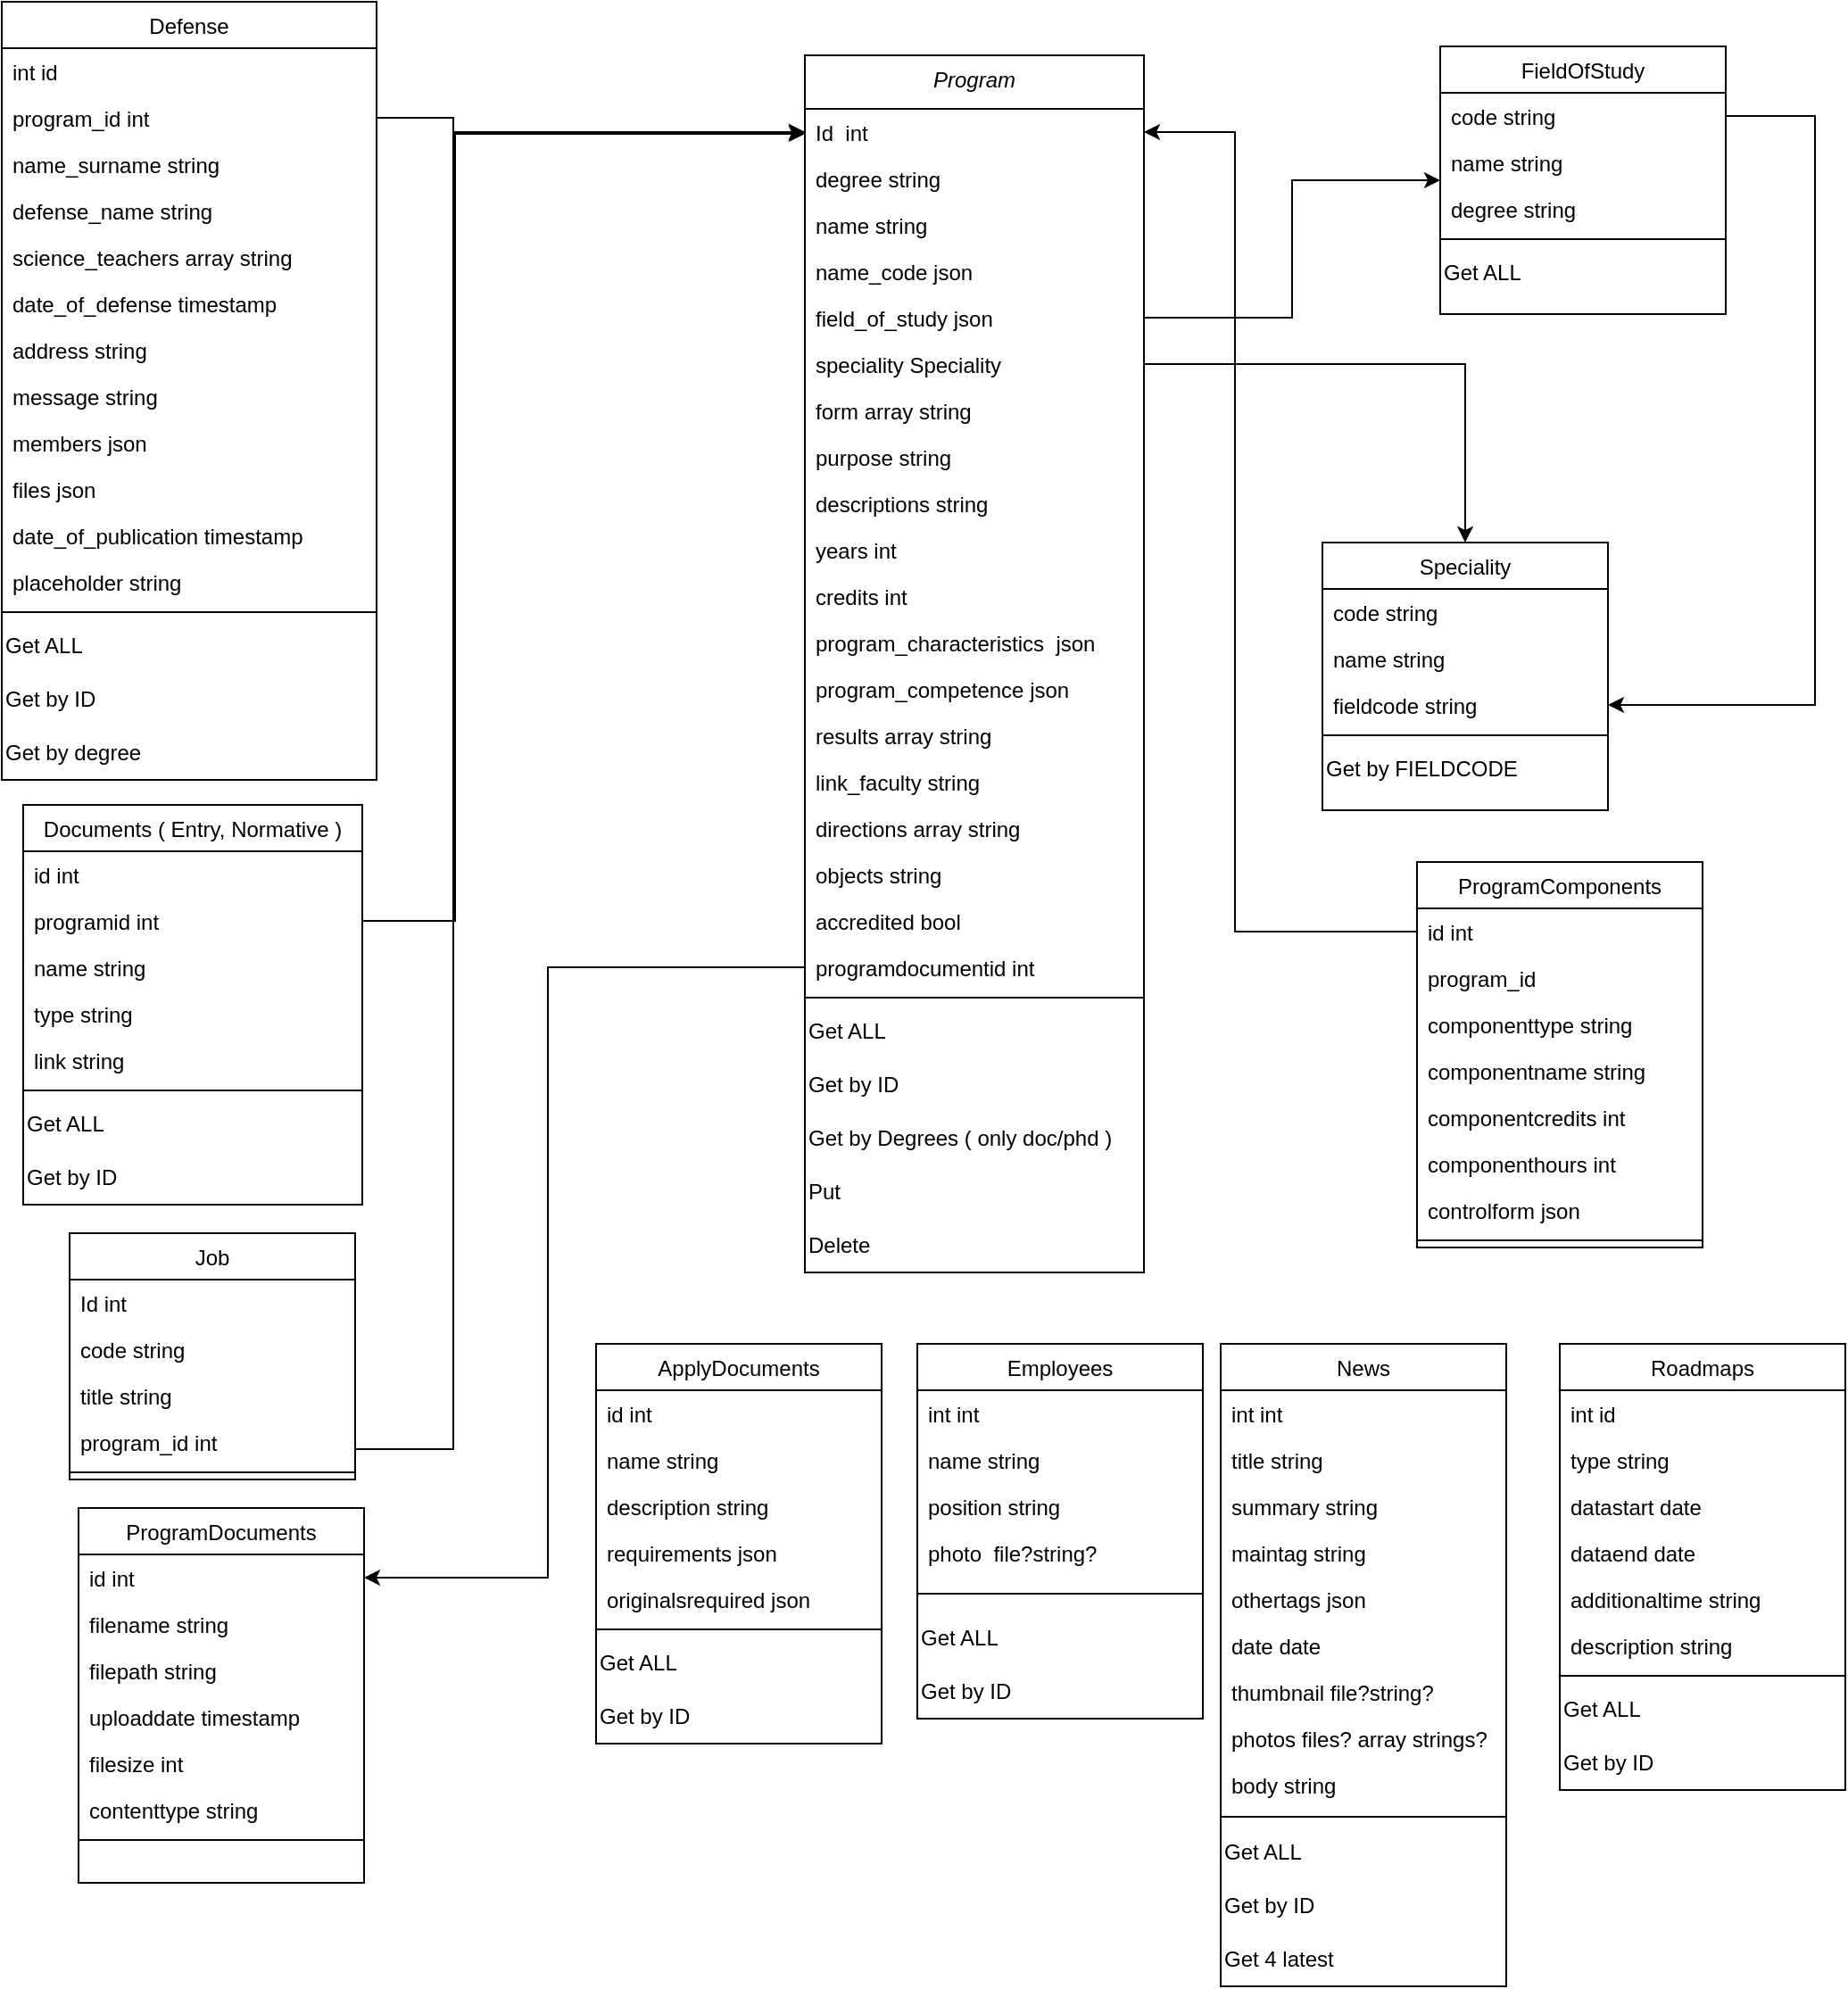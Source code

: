 <mxfile version="26.2.9">
  <diagram id="C5RBs43oDa-KdzZeNtuy" name="Page-1">
    <mxGraphModel dx="2851" dy="2288" grid="0" gridSize="10" guides="1" tooltips="1" connect="1" arrows="1" fold="1" page="1" pageScale="1" pageWidth="827" pageHeight="1169" math="0" shadow="0">
      <root>
        <mxCell id="WIyWlLk6GJQsqaUBKTNV-0" />
        <mxCell id="WIyWlLk6GJQsqaUBKTNV-1" parent="WIyWlLk6GJQsqaUBKTNV-0" />
        <mxCell id="zkfFHV4jXpPFQw0GAbJ--0" value="Program" style="swimlane;fontStyle=2;align=center;verticalAlign=top;childLayout=stackLayout;horizontal=1;startSize=30;horizontalStack=0;resizeParent=1;resizeLast=0;collapsible=1;marginBottom=0;rounded=0;shadow=0;strokeWidth=1;" parent="WIyWlLk6GJQsqaUBKTNV-1" vertex="1">
          <mxGeometry x="25" y="-204" width="190" height="682" as="geometry">
            <mxRectangle x="150" y="80" width="160" height="26" as="alternateBounds" />
          </mxGeometry>
        </mxCell>
        <mxCell id="zkfFHV4jXpPFQw0GAbJ--1" value="Id  int" style="text;align=left;verticalAlign=top;spacingLeft=4;spacingRight=4;overflow=hidden;rotatable=0;points=[[0,0.5],[1,0.5]];portConstraint=eastwest;" parent="zkfFHV4jXpPFQw0GAbJ--0" vertex="1">
          <mxGeometry y="30" width="190" height="26" as="geometry" />
        </mxCell>
        <mxCell id="zkfFHV4jXpPFQw0GAbJ--2" value="degree string" style="text;align=left;verticalAlign=top;spacingLeft=4;spacingRight=4;overflow=hidden;rotatable=0;points=[[0,0.5],[1,0.5]];portConstraint=eastwest;rounded=0;shadow=0;html=0;" parent="zkfFHV4jXpPFQw0GAbJ--0" vertex="1">
          <mxGeometry y="56" width="190" height="26" as="geometry" />
        </mxCell>
        <mxCell id="8_3skNMJrAy0dffSWuaS-0" value="name string" style="text;align=left;verticalAlign=top;spacingLeft=4;spacingRight=4;overflow=hidden;rotatable=0;points=[[0,0.5],[1,0.5]];portConstraint=eastwest;rounded=0;shadow=0;html=0;" vertex="1" parent="zkfFHV4jXpPFQw0GAbJ--0">
          <mxGeometry y="82" width="190" height="26" as="geometry" />
        </mxCell>
        <mxCell id="8_3skNMJrAy0dffSWuaS-1" value="name_code json" style="text;align=left;verticalAlign=top;spacingLeft=4;spacingRight=4;overflow=hidden;rotatable=0;points=[[0,0.5],[1,0.5]];portConstraint=eastwest;rounded=0;shadow=0;html=0;" vertex="1" parent="zkfFHV4jXpPFQw0GAbJ--0">
          <mxGeometry y="108" width="190" height="26" as="geometry" />
        </mxCell>
        <mxCell id="8_3skNMJrAy0dffSWuaS-2" value="field_of_study json" style="text;align=left;verticalAlign=top;spacingLeft=4;spacingRight=4;overflow=hidden;rotatable=0;points=[[0,0.5],[1,0.5]];portConstraint=eastwest;rounded=0;shadow=0;html=0;" vertex="1" parent="zkfFHV4jXpPFQw0GAbJ--0">
          <mxGeometry y="134" width="190" height="26" as="geometry" />
        </mxCell>
        <mxCell id="8_3skNMJrAy0dffSWuaS-3" value="speciality Speciality" style="text;align=left;verticalAlign=top;spacingLeft=4;spacingRight=4;overflow=hidden;rotatable=0;points=[[0,0.5],[1,0.5]];portConstraint=eastwest;rounded=0;shadow=0;html=0;" vertex="1" parent="zkfFHV4jXpPFQw0GAbJ--0">
          <mxGeometry y="160" width="190" height="26" as="geometry" />
        </mxCell>
        <mxCell id="8_3skNMJrAy0dffSWuaS-4" value="form array string" style="text;align=left;verticalAlign=top;spacingLeft=4;spacingRight=4;overflow=hidden;rotatable=0;points=[[0,0.5],[1,0.5]];portConstraint=eastwest;rounded=0;shadow=0;html=0;" vertex="1" parent="zkfFHV4jXpPFQw0GAbJ--0">
          <mxGeometry y="186" width="190" height="26" as="geometry" />
        </mxCell>
        <mxCell id="8_3skNMJrAy0dffSWuaS-5" value="purpose string" style="text;align=left;verticalAlign=top;spacingLeft=4;spacingRight=4;overflow=hidden;rotatable=0;points=[[0,0.5],[1,0.5]];portConstraint=eastwest;rounded=0;shadow=0;html=0;" vertex="1" parent="zkfFHV4jXpPFQw0GAbJ--0">
          <mxGeometry y="212" width="190" height="26" as="geometry" />
        </mxCell>
        <mxCell id="8_3skNMJrAy0dffSWuaS-15" value="descriptions string" style="text;align=left;verticalAlign=top;spacingLeft=4;spacingRight=4;overflow=hidden;rotatable=0;points=[[0,0.5],[1,0.5]];portConstraint=eastwest;rounded=0;shadow=0;html=0;" vertex="1" parent="zkfFHV4jXpPFQw0GAbJ--0">
          <mxGeometry y="238" width="190" height="26" as="geometry" />
        </mxCell>
        <mxCell id="zkfFHV4jXpPFQw0GAbJ--3" value="years int" style="text;align=left;verticalAlign=top;spacingLeft=4;spacingRight=4;overflow=hidden;rotatable=0;points=[[0,0.5],[1,0.5]];portConstraint=eastwest;rounded=0;shadow=0;html=0;" parent="zkfFHV4jXpPFQw0GAbJ--0" vertex="1">
          <mxGeometry y="264" width="190" height="26" as="geometry" />
        </mxCell>
        <mxCell id="8_3skNMJrAy0dffSWuaS-6" value="credits int" style="text;align=left;verticalAlign=top;spacingLeft=4;spacingRight=4;overflow=hidden;rotatable=0;points=[[0,0.5],[1,0.5]];portConstraint=eastwest;rounded=0;shadow=0;html=0;" vertex="1" parent="zkfFHV4jXpPFQw0GAbJ--0">
          <mxGeometry y="290" width="190" height="26" as="geometry" />
        </mxCell>
        <mxCell id="8_3skNMJrAy0dffSWuaS-7" value="program_characteristics  json" style="text;align=left;verticalAlign=top;spacingLeft=4;spacingRight=4;overflow=hidden;rotatable=0;points=[[0,0.5],[1,0.5]];portConstraint=eastwest;rounded=0;shadow=0;html=0;" vertex="1" parent="zkfFHV4jXpPFQw0GAbJ--0">
          <mxGeometry y="316" width="190" height="26" as="geometry" />
        </mxCell>
        <mxCell id="8_3skNMJrAy0dffSWuaS-8" value="program_competence json" style="text;align=left;verticalAlign=top;spacingLeft=4;spacingRight=4;overflow=hidden;rotatable=0;points=[[0,0.5],[1,0.5]];portConstraint=eastwest;rounded=0;shadow=0;html=0;" vertex="1" parent="zkfFHV4jXpPFQw0GAbJ--0">
          <mxGeometry y="342" width="190" height="26" as="geometry" />
        </mxCell>
        <mxCell id="8_3skNMJrAy0dffSWuaS-9" value="results array string" style="text;align=left;verticalAlign=top;spacingLeft=4;spacingRight=4;overflow=hidden;rotatable=0;points=[[0,0.5],[1,0.5]];portConstraint=eastwest;rounded=0;shadow=0;html=0;" vertex="1" parent="zkfFHV4jXpPFQw0GAbJ--0">
          <mxGeometry y="368" width="190" height="26" as="geometry" />
        </mxCell>
        <mxCell id="8_3skNMJrAy0dffSWuaS-10" value="link_faculty string" style="text;align=left;verticalAlign=top;spacingLeft=4;spacingRight=4;overflow=hidden;rotatable=0;points=[[0,0.5],[1,0.5]];portConstraint=eastwest;rounded=0;shadow=0;html=0;" vertex="1" parent="zkfFHV4jXpPFQw0GAbJ--0">
          <mxGeometry y="394" width="190" height="26" as="geometry" />
        </mxCell>
        <mxCell id="8_3skNMJrAy0dffSWuaS-12" value="directions array string" style="text;align=left;verticalAlign=top;spacingLeft=4;spacingRight=4;overflow=hidden;rotatable=0;points=[[0,0.5],[1,0.5]];portConstraint=eastwest;rounded=0;shadow=0;html=0;" vertex="1" parent="zkfFHV4jXpPFQw0GAbJ--0">
          <mxGeometry y="420" width="190" height="26" as="geometry" />
        </mxCell>
        <mxCell id="8_3skNMJrAy0dffSWuaS-13" value="objects string" style="text;align=left;verticalAlign=top;spacingLeft=4;spacingRight=4;overflow=hidden;rotatable=0;points=[[0,0.5],[1,0.5]];portConstraint=eastwest;rounded=0;shadow=0;html=0;" vertex="1" parent="zkfFHV4jXpPFQw0GAbJ--0">
          <mxGeometry y="446" width="190" height="26" as="geometry" />
        </mxCell>
        <mxCell id="8_3skNMJrAy0dffSWuaS-11" value="accredited bool" style="text;align=left;verticalAlign=top;spacingLeft=4;spacingRight=4;overflow=hidden;rotatable=0;points=[[0,0.5],[1,0.5]];portConstraint=eastwest;rounded=0;shadow=0;html=0;" vertex="1" parent="zkfFHV4jXpPFQw0GAbJ--0">
          <mxGeometry y="472" width="190" height="26" as="geometry" />
        </mxCell>
        <mxCell id="8_3skNMJrAy0dffSWuaS-14" value="programdocumentid int" style="text;align=left;verticalAlign=top;spacingLeft=4;spacingRight=4;overflow=hidden;rotatable=0;points=[[0,0.5],[1,0.5]];portConstraint=eastwest;rounded=0;shadow=0;html=0;" vertex="1" parent="zkfFHV4jXpPFQw0GAbJ--0">
          <mxGeometry y="498" width="190" height="26" as="geometry" />
        </mxCell>
        <mxCell id="zkfFHV4jXpPFQw0GAbJ--4" value="" style="line;html=1;strokeWidth=1;align=left;verticalAlign=middle;spacingTop=-1;spacingLeft=3;spacingRight=3;rotatable=0;labelPosition=right;points=[];portConstraint=eastwest;" parent="zkfFHV4jXpPFQw0GAbJ--0" vertex="1">
          <mxGeometry y="524" width="190" height="8" as="geometry" />
        </mxCell>
        <mxCell id="8_3skNMJrAy0dffSWuaS-152" value="Get ALL" style="text;html=1;align=left;verticalAlign=middle;resizable=0;points=[];autosize=1;strokeColor=none;fillColor=none;" vertex="1" parent="zkfFHV4jXpPFQw0GAbJ--0">
          <mxGeometry y="532" width="190" height="30" as="geometry" />
        </mxCell>
        <mxCell id="8_3skNMJrAy0dffSWuaS-153" value="Get by ID" style="text;html=1;align=left;verticalAlign=middle;resizable=0;points=[];autosize=1;strokeColor=none;fillColor=none;" vertex="1" parent="zkfFHV4jXpPFQw0GAbJ--0">
          <mxGeometry y="562" width="190" height="30" as="geometry" />
        </mxCell>
        <mxCell id="8_3skNMJrAy0dffSWuaS-154" value="Get by Degrees ( only doc/phd )" style="text;html=1;align=left;verticalAlign=middle;resizable=0;points=[];autosize=1;strokeColor=none;fillColor=none;" vertex="1" parent="zkfFHV4jXpPFQw0GAbJ--0">
          <mxGeometry y="592" width="190" height="30" as="geometry" />
        </mxCell>
        <mxCell id="8_3skNMJrAy0dffSWuaS-155" value="Put&amp;nbsp;" style="text;html=1;align=left;verticalAlign=middle;resizable=0;points=[];autosize=1;strokeColor=none;fillColor=none;" vertex="1" parent="zkfFHV4jXpPFQw0GAbJ--0">
          <mxGeometry y="622" width="190" height="30" as="geometry" />
        </mxCell>
        <mxCell id="8_3skNMJrAy0dffSWuaS-156" value="Delete" style="text;html=1;align=left;verticalAlign=middle;resizable=0;points=[];autosize=1;strokeColor=none;fillColor=none;" vertex="1" parent="zkfFHV4jXpPFQw0GAbJ--0">
          <mxGeometry y="652" width="190" height="30" as="geometry" />
        </mxCell>
        <mxCell id="zkfFHV4jXpPFQw0GAbJ--13" value="Roadmaps" style="swimlane;fontStyle=0;align=center;verticalAlign=top;childLayout=stackLayout;horizontal=1;startSize=26;horizontalStack=0;resizeParent=1;resizeLast=0;collapsible=1;marginBottom=0;rounded=0;shadow=0;strokeWidth=1;" parent="WIyWlLk6GJQsqaUBKTNV-1" vertex="1">
          <mxGeometry x="448" y="518" width="160" height="250" as="geometry">
            <mxRectangle x="340" y="380" width="170" height="26" as="alternateBounds" />
          </mxGeometry>
        </mxCell>
        <mxCell id="zkfFHV4jXpPFQw0GAbJ--14" value="int id" style="text;align=left;verticalAlign=top;spacingLeft=4;spacingRight=4;overflow=hidden;rotatable=0;points=[[0,0.5],[1,0.5]];portConstraint=eastwest;" parent="zkfFHV4jXpPFQw0GAbJ--13" vertex="1">
          <mxGeometry y="26" width="160" height="26" as="geometry" />
        </mxCell>
        <mxCell id="8_3skNMJrAy0dffSWuaS-118" value="type string" style="text;align=left;verticalAlign=top;spacingLeft=4;spacingRight=4;overflow=hidden;rotatable=0;points=[[0,0.5],[1,0.5]];portConstraint=eastwest;" vertex="1" parent="zkfFHV4jXpPFQw0GAbJ--13">
          <mxGeometry y="52" width="160" height="26" as="geometry" />
        </mxCell>
        <mxCell id="8_3skNMJrAy0dffSWuaS-119" value="datastart date" style="text;align=left;verticalAlign=top;spacingLeft=4;spacingRight=4;overflow=hidden;rotatable=0;points=[[0,0.5],[1,0.5]];portConstraint=eastwest;" vertex="1" parent="zkfFHV4jXpPFQw0GAbJ--13">
          <mxGeometry y="78" width="160" height="26" as="geometry" />
        </mxCell>
        <mxCell id="8_3skNMJrAy0dffSWuaS-120" value="dataend date" style="text;align=left;verticalAlign=top;spacingLeft=4;spacingRight=4;overflow=hidden;rotatable=0;points=[[0,0.5],[1,0.5]];portConstraint=eastwest;" vertex="1" parent="zkfFHV4jXpPFQw0GAbJ--13">
          <mxGeometry y="104" width="160" height="26" as="geometry" />
        </mxCell>
        <mxCell id="8_3skNMJrAy0dffSWuaS-121" value="additionaltime string" style="text;align=left;verticalAlign=top;spacingLeft=4;spacingRight=4;overflow=hidden;rotatable=0;points=[[0,0.5],[1,0.5]];portConstraint=eastwest;" vertex="1" parent="zkfFHV4jXpPFQw0GAbJ--13">
          <mxGeometry y="130" width="160" height="26" as="geometry" />
        </mxCell>
        <mxCell id="8_3skNMJrAy0dffSWuaS-122" value="description string&#xa;" style="text;align=left;verticalAlign=top;spacingLeft=4;spacingRight=4;overflow=hidden;rotatable=0;points=[[0,0.5],[1,0.5]];portConstraint=eastwest;" vertex="1" parent="zkfFHV4jXpPFQw0GAbJ--13">
          <mxGeometry y="156" width="160" height="26" as="geometry" />
        </mxCell>
        <mxCell id="zkfFHV4jXpPFQw0GAbJ--15" value="" style="line;html=1;strokeWidth=1;align=left;verticalAlign=middle;spacingTop=-1;spacingLeft=3;spacingRight=3;rotatable=0;labelPosition=right;points=[];portConstraint=eastwest;" parent="zkfFHV4jXpPFQw0GAbJ--13" vertex="1">
          <mxGeometry y="182" width="160" height="8" as="geometry" />
        </mxCell>
        <mxCell id="8_3skNMJrAy0dffSWuaS-158" value="Get ALL" style="text;html=1;align=left;verticalAlign=middle;resizable=0;points=[];autosize=1;strokeColor=none;fillColor=none;" vertex="1" parent="zkfFHV4jXpPFQw0GAbJ--13">
          <mxGeometry y="190" width="160" height="30" as="geometry" />
        </mxCell>
        <mxCell id="8_3skNMJrAy0dffSWuaS-159" value="Get by ID" style="text;html=1;align=left;verticalAlign=middle;resizable=0;points=[];autosize=1;strokeColor=none;fillColor=none;" vertex="1" parent="zkfFHV4jXpPFQw0GAbJ--13">
          <mxGeometry y="220" width="160" height="30" as="geometry" />
        </mxCell>
        <mxCell id="zkfFHV4jXpPFQw0GAbJ--17" value="ProgramComponents" style="swimlane;fontStyle=0;align=center;verticalAlign=top;childLayout=stackLayout;horizontal=1;startSize=26;horizontalStack=0;resizeParent=1;resizeLast=0;collapsible=1;marginBottom=0;rounded=0;shadow=0;strokeWidth=1;" parent="WIyWlLk6GJQsqaUBKTNV-1" vertex="1">
          <mxGeometry x="368" y="248" width="160" height="216" as="geometry">
            <mxRectangle x="550" y="140" width="160" height="26" as="alternateBounds" />
          </mxGeometry>
        </mxCell>
        <mxCell id="zkfFHV4jXpPFQw0GAbJ--18" value="id int" style="text;align=left;verticalAlign=top;spacingLeft=4;spacingRight=4;overflow=hidden;rotatable=0;points=[[0,0.5],[1,0.5]];portConstraint=eastwest;" parent="zkfFHV4jXpPFQw0GAbJ--17" vertex="1">
          <mxGeometry y="26" width="160" height="26" as="geometry" />
        </mxCell>
        <mxCell id="zkfFHV4jXpPFQw0GAbJ--19" value="program_id" style="text;align=left;verticalAlign=top;spacingLeft=4;spacingRight=4;overflow=hidden;rotatable=0;points=[[0,0.5],[1,0.5]];portConstraint=eastwest;rounded=0;shadow=0;html=0;" parent="zkfFHV4jXpPFQw0GAbJ--17" vertex="1">
          <mxGeometry y="52" width="160" height="26" as="geometry" />
        </mxCell>
        <mxCell id="zkfFHV4jXpPFQw0GAbJ--20" value="componenttype string" style="text;align=left;verticalAlign=top;spacingLeft=4;spacingRight=4;overflow=hidden;rotatable=0;points=[[0,0.5],[1,0.5]];portConstraint=eastwest;rounded=0;shadow=0;html=0;" parent="zkfFHV4jXpPFQw0GAbJ--17" vertex="1">
          <mxGeometry y="78" width="160" height="26" as="geometry" />
        </mxCell>
        <mxCell id="zkfFHV4jXpPFQw0GAbJ--21" value="componentname string" style="text;align=left;verticalAlign=top;spacingLeft=4;spacingRight=4;overflow=hidden;rotatable=0;points=[[0,0.5],[1,0.5]];portConstraint=eastwest;rounded=0;shadow=0;html=0;" parent="zkfFHV4jXpPFQw0GAbJ--17" vertex="1">
          <mxGeometry y="104" width="160" height="26" as="geometry" />
        </mxCell>
        <mxCell id="zkfFHV4jXpPFQw0GAbJ--22" value="componentcredits int" style="text;align=left;verticalAlign=top;spacingLeft=4;spacingRight=4;overflow=hidden;rotatable=0;points=[[0,0.5],[1,0.5]];portConstraint=eastwest;rounded=0;shadow=0;html=0;" parent="zkfFHV4jXpPFQw0GAbJ--17" vertex="1">
          <mxGeometry y="130" width="160" height="26" as="geometry" />
        </mxCell>
        <mxCell id="8_3skNMJrAy0dffSWuaS-25" value="componenthours int" style="text;align=left;verticalAlign=top;spacingLeft=4;spacingRight=4;overflow=hidden;rotatable=0;points=[[0,0.5],[1,0.5]];portConstraint=eastwest;rounded=0;shadow=0;html=0;" vertex="1" parent="zkfFHV4jXpPFQw0GAbJ--17">
          <mxGeometry y="156" width="160" height="26" as="geometry" />
        </mxCell>
        <mxCell id="8_3skNMJrAy0dffSWuaS-26" value="controlform json" style="text;align=left;verticalAlign=top;spacingLeft=4;spacingRight=4;overflow=hidden;rotatable=0;points=[[0,0.5],[1,0.5]];portConstraint=eastwest;rounded=0;shadow=0;html=0;" vertex="1" parent="zkfFHV4jXpPFQw0GAbJ--17">
          <mxGeometry y="182" width="160" height="26" as="geometry" />
        </mxCell>
        <mxCell id="zkfFHV4jXpPFQw0GAbJ--23" value="" style="line;html=1;strokeWidth=1;align=left;verticalAlign=middle;spacingTop=-1;spacingLeft=3;spacingRight=3;rotatable=0;labelPosition=right;points=[];portConstraint=eastwest;" parent="zkfFHV4jXpPFQw0GAbJ--17" vertex="1">
          <mxGeometry y="208" width="160" height="8" as="geometry" />
        </mxCell>
        <mxCell id="8_3skNMJrAy0dffSWuaS-28" style="edgeStyle=orthogonalEdgeStyle;rounded=0;orthogonalLoop=1;jettySize=auto;html=1;exitX=0;exitY=0.5;exitDx=0;exitDy=0;entryX=1;entryY=0.5;entryDx=0;entryDy=0;" edge="1" parent="WIyWlLk6GJQsqaUBKTNV-1" source="zkfFHV4jXpPFQw0GAbJ--18" target="zkfFHV4jXpPFQw0GAbJ--1">
          <mxGeometry relative="1" as="geometry">
            <Array as="points">
              <mxPoint x="266" y="287" />
              <mxPoint x="266" y="-161" />
            </Array>
          </mxGeometry>
        </mxCell>
        <mxCell id="8_3skNMJrAy0dffSWuaS-29" value="ProgramDocuments" style="swimlane;fontStyle=0;align=center;verticalAlign=top;childLayout=stackLayout;horizontal=1;startSize=26;horizontalStack=0;resizeParent=1;resizeLast=0;collapsible=1;marginBottom=0;rounded=0;shadow=0;strokeWidth=1;" vertex="1" parent="WIyWlLk6GJQsqaUBKTNV-1">
          <mxGeometry x="-382" y="610" width="160" height="210" as="geometry">
            <mxRectangle x="550" y="140" width="160" height="26" as="alternateBounds" />
          </mxGeometry>
        </mxCell>
        <mxCell id="8_3skNMJrAy0dffSWuaS-30" value="id int" style="text;align=left;verticalAlign=top;spacingLeft=4;spacingRight=4;overflow=hidden;rotatable=0;points=[[0,0.5],[1,0.5]];portConstraint=eastwest;" vertex="1" parent="8_3skNMJrAy0dffSWuaS-29">
          <mxGeometry y="26" width="160" height="26" as="geometry" />
        </mxCell>
        <mxCell id="8_3skNMJrAy0dffSWuaS-31" value="filename string" style="text;align=left;verticalAlign=top;spacingLeft=4;spacingRight=4;overflow=hidden;rotatable=0;points=[[0,0.5],[1,0.5]];portConstraint=eastwest;rounded=0;shadow=0;html=0;" vertex="1" parent="8_3skNMJrAy0dffSWuaS-29">
          <mxGeometry y="52" width="160" height="26" as="geometry" />
        </mxCell>
        <mxCell id="8_3skNMJrAy0dffSWuaS-32" value="filepath string" style="text;align=left;verticalAlign=top;spacingLeft=4;spacingRight=4;overflow=hidden;rotatable=0;points=[[0,0.5],[1,0.5]];portConstraint=eastwest;rounded=0;shadow=0;html=0;" vertex="1" parent="8_3skNMJrAy0dffSWuaS-29">
          <mxGeometry y="78" width="160" height="26" as="geometry" />
        </mxCell>
        <mxCell id="8_3skNMJrAy0dffSWuaS-33" value="uploaddate timestamp " style="text;align=left;verticalAlign=top;spacingLeft=4;spacingRight=4;overflow=hidden;rotatable=0;points=[[0,0.5],[1,0.5]];portConstraint=eastwest;rounded=0;shadow=0;html=0;" vertex="1" parent="8_3skNMJrAy0dffSWuaS-29">
          <mxGeometry y="104" width="160" height="26" as="geometry" />
        </mxCell>
        <mxCell id="8_3skNMJrAy0dffSWuaS-39" value="filesize int" style="text;align=left;verticalAlign=top;spacingLeft=4;spacingRight=4;overflow=hidden;rotatable=0;points=[[0,0.5],[1,0.5]];portConstraint=eastwest;rounded=0;shadow=0;html=0;" vertex="1" parent="8_3skNMJrAy0dffSWuaS-29">
          <mxGeometry y="130" width="160" height="26" as="geometry" />
        </mxCell>
        <mxCell id="8_3skNMJrAy0dffSWuaS-34" value="contenttype string" style="text;align=left;verticalAlign=top;spacingLeft=4;spacingRight=4;overflow=hidden;rotatable=0;points=[[0,0.5],[1,0.5]];portConstraint=eastwest;rounded=0;shadow=0;html=0;" vertex="1" parent="8_3skNMJrAy0dffSWuaS-29">
          <mxGeometry y="156" width="160" height="26" as="geometry" />
        </mxCell>
        <mxCell id="8_3skNMJrAy0dffSWuaS-35" value="" style="line;html=1;strokeWidth=1;align=left;verticalAlign=middle;spacingTop=-1;spacingLeft=3;spacingRight=3;rotatable=0;labelPosition=right;points=[];portConstraint=eastwest;" vertex="1" parent="8_3skNMJrAy0dffSWuaS-29">
          <mxGeometry y="182" width="160" height="8" as="geometry" />
        </mxCell>
        <mxCell id="8_3skNMJrAy0dffSWuaS-40" style="edgeStyle=orthogonalEdgeStyle;rounded=0;orthogonalLoop=1;jettySize=auto;html=1;exitX=0;exitY=0.5;exitDx=0;exitDy=0;entryX=1;entryY=0.5;entryDx=0;entryDy=0;" edge="1" parent="WIyWlLk6GJQsqaUBKTNV-1" source="8_3skNMJrAy0dffSWuaS-14" target="8_3skNMJrAy0dffSWuaS-30">
          <mxGeometry relative="1" as="geometry">
            <Array as="points">
              <mxPoint x="-119" y="307" />
              <mxPoint x="-119" y="649" />
            </Array>
          </mxGeometry>
        </mxCell>
        <mxCell id="8_3skNMJrAy0dffSWuaS-41" value="Speciality" style="swimlane;fontStyle=0;align=center;verticalAlign=top;childLayout=stackLayout;horizontal=1;startSize=26;horizontalStack=0;resizeParent=1;resizeLast=0;collapsible=1;marginBottom=0;rounded=0;shadow=0;strokeWidth=1;" vertex="1" parent="WIyWlLk6GJQsqaUBKTNV-1">
          <mxGeometry x="315" y="69" width="160" height="150" as="geometry">
            <mxRectangle x="130" y="380" width="160" height="26" as="alternateBounds" />
          </mxGeometry>
        </mxCell>
        <mxCell id="8_3skNMJrAy0dffSWuaS-42" value="code string" style="text;align=left;verticalAlign=top;spacingLeft=4;spacingRight=4;overflow=hidden;rotatable=0;points=[[0,0.5],[1,0.5]];portConstraint=eastwest;" vertex="1" parent="8_3skNMJrAy0dffSWuaS-41">
          <mxGeometry y="26" width="160" height="26" as="geometry" />
        </mxCell>
        <mxCell id="8_3skNMJrAy0dffSWuaS-43" value="name string" style="text;align=left;verticalAlign=top;spacingLeft=4;spacingRight=4;overflow=hidden;rotatable=0;points=[[0,0.5],[1,0.5]];portConstraint=eastwest;rounded=0;shadow=0;html=0;" vertex="1" parent="8_3skNMJrAy0dffSWuaS-41">
          <mxGeometry y="52" width="160" height="26" as="geometry" />
        </mxCell>
        <mxCell id="8_3skNMJrAy0dffSWuaS-47" value="fieldcode string" style="text;align=left;verticalAlign=top;spacingLeft=4;spacingRight=4;overflow=hidden;rotatable=0;points=[[0,0.5],[1,0.5]];portConstraint=eastwest;rounded=0;shadow=0;html=0;" vertex="1" parent="8_3skNMJrAy0dffSWuaS-41">
          <mxGeometry y="78" width="160" height="26" as="geometry" />
        </mxCell>
        <mxCell id="8_3skNMJrAy0dffSWuaS-44" value="" style="line;html=1;strokeWidth=1;align=left;verticalAlign=middle;spacingTop=-1;spacingLeft=3;spacingRight=3;rotatable=0;labelPosition=right;points=[];portConstraint=eastwest;" vertex="1" parent="8_3skNMJrAy0dffSWuaS-41">
          <mxGeometry y="104" width="160" height="8" as="geometry" />
        </mxCell>
        <mxCell id="8_3skNMJrAy0dffSWuaS-161" value="Get by FIELDCODE" style="text;html=1;align=left;verticalAlign=middle;resizable=0;points=[];autosize=1;strokeColor=none;fillColor=none;" vertex="1" parent="8_3skNMJrAy0dffSWuaS-41">
          <mxGeometry y="112" width="160" height="30" as="geometry" />
        </mxCell>
        <mxCell id="8_3skNMJrAy0dffSWuaS-48" value="FieldOfStudy" style="swimlane;fontStyle=0;align=center;verticalAlign=top;childLayout=stackLayout;horizontal=1;startSize=26;horizontalStack=0;resizeParent=1;resizeLast=0;collapsible=1;marginBottom=0;rounded=0;shadow=0;strokeWidth=1;" vertex="1" parent="WIyWlLk6GJQsqaUBKTNV-1">
          <mxGeometry x="381" y="-209" width="160" height="150" as="geometry">
            <mxRectangle x="130" y="380" width="160" height="26" as="alternateBounds" />
          </mxGeometry>
        </mxCell>
        <mxCell id="8_3skNMJrAy0dffSWuaS-49" value="code string" style="text;align=left;verticalAlign=top;spacingLeft=4;spacingRight=4;overflow=hidden;rotatable=0;points=[[0,0.5],[1,0.5]];portConstraint=eastwest;" vertex="1" parent="8_3skNMJrAy0dffSWuaS-48">
          <mxGeometry y="26" width="160" height="26" as="geometry" />
        </mxCell>
        <mxCell id="8_3skNMJrAy0dffSWuaS-50" value="name string" style="text;align=left;verticalAlign=top;spacingLeft=4;spacingRight=4;overflow=hidden;rotatable=0;points=[[0,0.5],[1,0.5]];portConstraint=eastwest;rounded=0;shadow=0;html=0;" vertex="1" parent="8_3skNMJrAy0dffSWuaS-48">
          <mxGeometry y="52" width="160" height="26" as="geometry" />
        </mxCell>
        <mxCell id="8_3skNMJrAy0dffSWuaS-53" value="degree string" style="text;align=left;verticalAlign=top;spacingLeft=4;spacingRight=4;overflow=hidden;rotatable=0;points=[[0,0.5],[1,0.5]];portConstraint=eastwest;rounded=0;shadow=0;html=0;" vertex="1" parent="8_3skNMJrAy0dffSWuaS-48">
          <mxGeometry y="78" width="160" height="26" as="geometry" />
        </mxCell>
        <mxCell id="8_3skNMJrAy0dffSWuaS-52" value="" style="line;html=1;strokeWidth=1;align=left;verticalAlign=middle;spacingTop=-1;spacingLeft=3;spacingRight=3;rotatable=0;labelPosition=right;points=[];portConstraint=eastwest;" vertex="1" parent="8_3skNMJrAy0dffSWuaS-48">
          <mxGeometry y="104" width="160" height="8" as="geometry" />
        </mxCell>
        <mxCell id="8_3skNMJrAy0dffSWuaS-160" value="Get ALL" style="text;html=1;align=left;verticalAlign=middle;resizable=0;points=[];autosize=1;strokeColor=none;fillColor=none;" vertex="1" parent="8_3skNMJrAy0dffSWuaS-48">
          <mxGeometry y="112" width="160" height="30" as="geometry" />
        </mxCell>
        <mxCell id="8_3skNMJrAy0dffSWuaS-54" style="edgeStyle=orthogonalEdgeStyle;rounded=0;orthogonalLoop=1;jettySize=auto;html=1;exitX=1;exitY=0.5;exitDx=0;exitDy=0;entryX=1;entryY=0.5;entryDx=0;entryDy=0;" edge="1" parent="WIyWlLk6GJQsqaUBKTNV-1" source="8_3skNMJrAy0dffSWuaS-49" target="8_3skNMJrAy0dffSWuaS-47">
          <mxGeometry relative="1" as="geometry">
            <mxPoint x="541" y="32" as="sourcePoint" />
            <mxPoint x="541" y="201" as="targetPoint" />
            <Array as="points">
              <mxPoint x="591" y="-170" />
              <mxPoint x="591" y="160" />
            </Array>
          </mxGeometry>
        </mxCell>
        <mxCell id="8_3skNMJrAy0dffSWuaS-56" style="edgeStyle=orthogonalEdgeStyle;rounded=0;orthogonalLoop=1;jettySize=auto;html=1;exitX=1;exitY=0.5;exitDx=0;exitDy=0;" edge="1" parent="WIyWlLk6GJQsqaUBKTNV-1" source="8_3skNMJrAy0dffSWuaS-2" target="8_3skNMJrAy0dffSWuaS-48">
          <mxGeometry relative="1" as="geometry" />
        </mxCell>
        <mxCell id="8_3skNMJrAy0dffSWuaS-57" style="edgeStyle=orthogonalEdgeStyle;rounded=0;orthogonalLoop=1;jettySize=auto;html=1;exitX=1;exitY=0.5;exitDx=0;exitDy=0;entryX=0.5;entryY=0;entryDx=0;entryDy=0;" edge="1" parent="WIyWlLk6GJQsqaUBKTNV-1" source="8_3skNMJrAy0dffSWuaS-3" target="8_3skNMJrAy0dffSWuaS-41">
          <mxGeometry relative="1" as="geometry" />
        </mxCell>
        <mxCell id="8_3skNMJrAy0dffSWuaS-58" value="ApplyDocuments" style="swimlane;fontStyle=0;align=center;verticalAlign=top;childLayout=stackLayout;horizontal=1;startSize=26;horizontalStack=0;resizeParent=1;resizeLast=0;collapsible=1;marginBottom=0;rounded=0;shadow=0;strokeWidth=1;" vertex="1" parent="WIyWlLk6GJQsqaUBKTNV-1">
          <mxGeometry x="-92" y="518" width="160" height="224" as="geometry">
            <mxRectangle x="550" y="140" width="160" height="26" as="alternateBounds" />
          </mxGeometry>
        </mxCell>
        <mxCell id="8_3skNMJrAy0dffSWuaS-59" value="id int" style="text;align=left;verticalAlign=top;spacingLeft=4;spacingRight=4;overflow=hidden;rotatable=0;points=[[0,0.5],[1,0.5]];portConstraint=eastwest;" vertex="1" parent="8_3skNMJrAy0dffSWuaS-58">
          <mxGeometry y="26" width="160" height="26" as="geometry" />
        </mxCell>
        <mxCell id="8_3skNMJrAy0dffSWuaS-60" value="name string" style="text;align=left;verticalAlign=top;spacingLeft=4;spacingRight=4;overflow=hidden;rotatable=0;points=[[0,0.5],[1,0.5]];portConstraint=eastwest;rounded=0;shadow=0;html=0;" vertex="1" parent="8_3skNMJrAy0dffSWuaS-58">
          <mxGeometry y="52" width="160" height="26" as="geometry" />
        </mxCell>
        <mxCell id="8_3skNMJrAy0dffSWuaS-61" value="description string" style="text;align=left;verticalAlign=top;spacingLeft=4;spacingRight=4;overflow=hidden;rotatable=0;points=[[0,0.5],[1,0.5]];portConstraint=eastwest;rounded=0;shadow=0;html=0;" vertex="1" parent="8_3skNMJrAy0dffSWuaS-58">
          <mxGeometry y="78" width="160" height="26" as="geometry" />
        </mxCell>
        <mxCell id="8_3skNMJrAy0dffSWuaS-62" value="requirements json " style="text;align=left;verticalAlign=top;spacingLeft=4;spacingRight=4;overflow=hidden;rotatable=0;points=[[0,0.5],[1,0.5]];portConstraint=eastwest;rounded=0;shadow=0;html=0;" vertex="1" parent="8_3skNMJrAy0dffSWuaS-58">
          <mxGeometry y="104" width="160" height="26" as="geometry" />
        </mxCell>
        <mxCell id="8_3skNMJrAy0dffSWuaS-63" value="originalsrequired json" style="text;align=left;verticalAlign=top;spacingLeft=4;spacingRight=4;overflow=hidden;rotatable=0;points=[[0,0.5],[1,0.5]];portConstraint=eastwest;rounded=0;shadow=0;html=0;" vertex="1" parent="8_3skNMJrAy0dffSWuaS-58">
          <mxGeometry y="130" width="160" height="26" as="geometry" />
        </mxCell>
        <mxCell id="8_3skNMJrAy0dffSWuaS-65" value="" style="line;html=1;strokeWidth=1;align=left;verticalAlign=middle;spacingTop=-1;spacingLeft=3;spacingRight=3;rotatable=0;labelPosition=right;points=[];portConstraint=eastwest;" vertex="1" parent="8_3skNMJrAy0dffSWuaS-58">
          <mxGeometry y="156" width="160" height="8" as="geometry" />
        </mxCell>
        <mxCell id="8_3skNMJrAy0dffSWuaS-123" value="Get ALL" style="text;html=1;align=left;verticalAlign=middle;resizable=0;points=[];autosize=1;strokeColor=none;fillColor=none;" vertex="1" parent="8_3skNMJrAy0dffSWuaS-58">
          <mxGeometry y="164" width="160" height="30" as="geometry" />
        </mxCell>
        <mxCell id="8_3skNMJrAy0dffSWuaS-124" value="Get by ID" style="text;html=1;align=left;verticalAlign=middle;resizable=0;points=[];autosize=1;strokeColor=none;fillColor=none;" vertex="1" parent="8_3skNMJrAy0dffSWuaS-58">
          <mxGeometry y="194" width="160" height="30" as="geometry" />
        </mxCell>
        <mxCell id="8_3skNMJrAy0dffSWuaS-66" value="Documents ( Entry, Normative )" style="swimlane;fontStyle=0;align=center;verticalAlign=top;childLayout=stackLayout;horizontal=1;startSize=26;horizontalStack=0;resizeParent=1;resizeLast=0;collapsible=1;marginBottom=0;rounded=0;shadow=0;strokeWidth=1;" vertex="1" parent="WIyWlLk6GJQsqaUBKTNV-1">
          <mxGeometry x="-413" y="216" width="190" height="224" as="geometry">
            <mxRectangle x="550" y="140" width="160" height="26" as="alternateBounds" />
          </mxGeometry>
        </mxCell>
        <mxCell id="8_3skNMJrAy0dffSWuaS-67" value="id int" style="text;align=left;verticalAlign=top;spacingLeft=4;spacingRight=4;overflow=hidden;rotatable=0;points=[[0,0.5],[1,0.5]];portConstraint=eastwest;" vertex="1" parent="8_3skNMJrAy0dffSWuaS-66">
          <mxGeometry y="26" width="190" height="26" as="geometry" />
        </mxCell>
        <mxCell id="8_3skNMJrAy0dffSWuaS-68" value="programid int" style="text;align=left;verticalAlign=top;spacingLeft=4;spacingRight=4;overflow=hidden;rotatable=0;points=[[0,0.5],[1,0.5]];portConstraint=eastwest;rounded=0;shadow=0;html=0;" vertex="1" parent="8_3skNMJrAy0dffSWuaS-66">
          <mxGeometry y="52" width="190" height="26" as="geometry" />
        </mxCell>
        <mxCell id="8_3skNMJrAy0dffSWuaS-69" value="name string" style="text;align=left;verticalAlign=top;spacingLeft=4;spacingRight=4;overflow=hidden;rotatable=0;points=[[0,0.5],[1,0.5]];portConstraint=eastwest;rounded=0;shadow=0;html=0;" vertex="1" parent="8_3skNMJrAy0dffSWuaS-66">
          <mxGeometry y="78" width="190" height="26" as="geometry" />
        </mxCell>
        <mxCell id="8_3skNMJrAy0dffSWuaS-70" value="type string" style="text;align=left;verticalAlign=top;spacingLeft=4;spacingRight=4;overflow=hidden;rotatable=0;points=[[0,0.5],[1,0.5]];portConstraint=eastwest;rounded=0;shadow=0;html=0;" vertex="1" parent="8_3skNMJrAy0dffSWuaS-66">
          <mxGeometry y="104" width="190" height="26" as="geometry" />
        </mxCell>
        <mxCell id="8_3skNMJrAy0dffSWuaS-71" value="link string" style="text;align=left;verticalAlign=top;spacingLeft=4;spacingRight=4;overflow=hidden;rotatable=0;points=[[0,0.5],[1,0.5]];portConstraint=eastwest;rounded=0;shadow=0;html=0;" vertex="1" parent="8_3skNMJrAy0dffSWuaS-66">
          <mxGeometry y="130" width="190" height="26" as="geometry" />
        </mxCell>
        <mxCell id="8_3skNMJrAy0dffSWuaS-73" value="" style="line;html=1;strokeWidth=1;align=left;verticalAlign=middle;spacingTop=-1;spacingLeft=3;spacingRight=3;rotatable=0;labelPosition=right;points=[];portConstraint=eastwest;" vertex="1" parent="8_3skNMJrAy0dffSWuaS-66">
          <mxGeometry y="156" width="190" height="8" as="geometry" />
        </mxCell>
        <mxCell id="8_3skNMJrAy0dffSWuaS-131" value="Get ALL" style="text;html=1;align=left;verticalAlign=middle;resizable=0;points=[];autosize=1;strokeColor=none;fillColor=none;" vertex="1" parent="8_3skNMJrAy0dffSWuaS-66">
          <mxGeometry y="164" width="190" height="30" as="geometry" />
        </mxCell>
        <mxCell id="8_3skNMJrAy0dffSWuaS-132" value="Get by ID" style="text;html=1;align=left;verticalAlign=middle;resizable=0;points=[];autosize=1;strokeColor=none;fillColor=none;" vertex="1" parent="8_3skNMJrAy0dffSWuaS-66">
          <mxGeometry y="194" width="190" height="30" as="geometry" />
        </mxCell>
        <mxCell id="8_3skNMJrAy0dffSWuaS-74" style="edgeStyle=orthogonalEdgeStyle;rounded=0;orthogonalLoop=1;jettySize=auto;html=1;entryX=0;entryY=0.5;entryDx=0;entryDy=0;" edge="1" parent="WIyWlLk6GJQsqaUBKTNV-1" source="8_3skNMJrAy0dffSWuaS-68" target="zkfFHV4jXpPFQw0GAbJ--1">
          <mxGeometry relative="1" as="geometry">
            <Array as="points">
              <mxPoint x="-171" y="281" />
              <mxPoint x="-171" y="-161" />
            </Array>
          </mxGeometry>
        </mxCell>
        <mxCell id="8_3skNMJrAy0dffSWuaS-75" value="Job" style="swimlane;fontStyle=0;align=center;verticalAlign=top;childLayout=stackLayout;horizontal=1;startSize=26;horizontalStack=0;resizeParent=1;resizeLast=0;collapsible=1;marginBottom=0;rounded=0;shadow=0;strokeWidth=1;" vertex="1" parent="WIyWlLk6GJQsqaUBKTNV-1">
          <mxGeometry x="-387" y="456" width="160" height="138" as="geometry">
            <mxRectangle x="340" y="380" width="170" height="26" as="alternateBounds" />
          </mxGeometry>
        </mxCell>
        <mxCell id="8_3skNMJrAy0dffSWuaS-76" value="Id int" style="text;align=left;verticalAlign=top;spacingLeft=4;spacingRight=4;overflow=hidden;rotatable=0;points=[[0,0.5],[1,0.5]];portConstraint=eastwest;" vertex="1" parent="8_3skNMJrAy0dffSWuaS-75">
          <mxGeometry y="26" width="160" height="26" as="geometry" />
        </mxCell>
        <mxCell id="8_3skNMJrAy0dffSWuaS-79" value="code string" style="text;align=left;verticalAlign=top;spacingLeft=4;spacingRight=4;overflow=hidden;rotatable=0;points=[[0,0.5],[1,0.5]];portConstraint=eastwest;" vertex="1" parent="8_3skNMJrAy0dffSWuaS-75">
          <mxGeometry y="52" width="160" height="26" as="geometry" />
        </mxCell>
        <mxCell id="8_3skNMJrAy0dffSWuaS-81" value="title string" style="text;align=left;verticalAlign=top;spacingLeft=4;spacingRight=4;overflow=hidden;rotatable=0;points=[[0,0.5],[1,0.5]];portConstraint=eastwest;" vertex="1" parent="8_3skNMJrAy0dffSWuaS-75">
          <mxGeometry y="78" width="160" height="26" as="geometry" />
        </mxCell>
        <mxCell id="8_3skNMJrAy0dffSWuaS-80" value="program_id int" style="text;align=left;verticalAlign=top;spacingLeft=4;spacingRight=4;overflow=hidden;rotatable=0;points=[[0,0.5],[1,0.5]];portConstraint=eastwest;" vertex="1" parent="8_3skNMJrAy0dffSWuaS-75">
          <mxGeometry y="104" width="160" height="26" as="geometry" />
        </mxCell>
        <mxCell id="8_3skNMJrAy0dffSWuaS-77" value="" style="line;html=1;strokeWidth=1;align=left;verticalAlign=middle;spacingTop=-1;spacingLeft=3;spacingRight=3;rotatable=0;labelPosition=right;points=[];portConstraint=eastwest;" vertex="1" parent="8_3skNMJrAy0dffSWuaS-75">
          <mxGeometry y="130" width="160" height="8" as="geometry" />
        </mxCell>
        <mxCell id="8_3skNMJrAy0dffSWuaS-82" style="edgeStyle=orthogonalEdgeStyle;rounded=0;orthogonalLoop=1;jettySize=auto;html=1;" edge="1" parent="WIyWlLk6GJQsqaUBKTNV-1" source="8_3skNMJrAy0dffSWuaS-80" target="zkfFHV4jXpPFQw0GAbJ--1">
          <mxGeometry relative="1" as="geometry">
            <mxPoint x="-247" y="536" as="sourcePoint" />
            <mxPoint y="-160" as="targetPoint" />
            <Array as="points">
              <mxPoint x="-172" y="577" />
              <mxPoint x="-172" y="-160" />
            </Array>
          </mxGeometry>
        </mxCell>
        <mxCell id="8_3skNMJrAy0dffSWuaS-84" value="Employees" style="swimlane;fontStyle=0;align=center;verticalAlign=top;childLayout=stackLayout;horizontal=1;startSize=26;horizontalStack=0;resizeParent=1;resizeLast=0;collapsible=1;marginBottom=0;rounded=0;shadow=0;strokeWidth=1;" vertex="1" parent="WIyWlLk6GJQsqaUBKTNV-1">
          <mxGeometry x="88" y="518" width="160" height="210" as="geometry">
            <mxRectangle x="340" y="380" width="170" height="26" as="alternateBounds" />
          </mxGeometry>
        </mxCell>
        <mxCell id="8_3skNMJrAy0dffSWuaS-85" value="int int" style="text;align=left;verticalAlign=top;spacingLeft=4;spacingRight=4;overflow=hidden;rotatable=0;points=[[0,0.5],[1,0.5]];portConstraint=eastwest;" vertex="1" parent="8_3skNMJrAy0dffSWuaS-84">
          <mxGeometry y="26" width="160" height="26" as="geometry" />
        </mxCell>
        <mxCell id="8_3skNMJrAy0dffSWuaS-88" value="name string" style="text;align=left;verticalAlign=top;spacingLeft=4;spacingRight=4;overflow=hidden;rotatable=0;points=[[0,0.5],[1,0.5]];portConstraint=eastwest;" vertex="1" parent="8_3skNMJrAy0dffSWuaS-84">
          <mxGeometry y="52" width="160" height="26" as="geometry" />
        </mxCell>
        <mxCell id="8_3skNMJrAy0dffSWuaS-89" value="position string" style="text;align=left;verticalAlign=top;spacingLeft=4;spacingRight=4;overflow=hidden;rotatable=0;points=[[0,0.5],[1,0.5]];portConstraint=eastwest;" vertex="1" parent="8_3skNMJrAy0dffSWuaS-84">
          <mxGeometry y="78" width="160" height="26" as="geometry" />
        </mxCell>
        <mxCell id="8_3skNMJrAy0dffSWuaS-90" value="photo  file?string?" style="text;align=left;verticalAlign=top;spacingLeft=4;spacingRight=4;overflow=hidden;rotatable=0;points=[[0,0.5],[1,0.5]];portConstraint=eastwest;" vertex="1" parent="8_3skNMJrAy0dffSWuaS-84">
          <mxGeometry y="104" width="160" height="26" as="geometry" />
        </mxCell>
        <mxCell id="8_3skNMJrAy0dffSWuaS-86" value="" style="line;html=1;strokeWidth=1;align=left;verticalAlign=middle;spacingTop=-1;spacingLeft=3;spacingRight=3;rotatable=0;labelPosition=right;points=[];portConstraint=eastwest;" vertex="1" parent="8_3skNMJrAy0dffSWuaS-84">
          <mxGeometry y="130" width="160" height="20" as="geometry" />
        </mxCell>
        <mxCell id="8_3skNMJrAy0dffSWuaS-133" value="Get ALL" style="text;html=1;align=left;verticalAlign=middle;resizable=0;points=[];autosize=1;strokeColor=none;fillColor=none;" vertex="1" parent="8_3skNMJrAy0dffSWuaS-84">
          <mxGeometry y="150" width="160" height="30" as="geometry" />
        </mxCell>
        <mxCell id="8_3skNMJrAy0dffSWuaS-134" value="Get by ID" style="text;html=1;align=left;verticalAlign=middle;resizable=0;points=[];autosize=1;strokeColor=none;fillColor=none;" vertex="1" parent="8_3skNMJrAy0dffSWuaS-84">
          <mxGeometry y="180" width="160" height="30" as="geometry" />
        </mxCell>
        <mxCell id="8_3skNMJrAy0dffSWuaS-91" value="Defense" style="swimlane;fontStyle=0;align=center;verticalAlign=top;childLayout=stackLayout;horizontal=1;startSize=26;horizontalStack=0;resizeParent=1;resizeLast=0;collapsible=1;marginBottom=0;rounded=0;shadow=0;strokeWidth=1;" vertex="1" parent="WIyWlLk6GJQsqaUBKTNV-1">
          <mxGeometry x="-425" y="-234" width="210" height="436" as="geometry">
            <mxRectangle x="340" y="380" width="170" height="26" as="alternateBounds" />
          </mxGeometry>
        </mxCell>
        <mxCell id="8_3skNMJrAy0dffSWuaS-92" value="int id" style="text;align=left;verticalAlign=top;spacingLeft=4;spacingRight=4;overflow=hidden;rotatable=0;points=[[0,0.5],[1,0.5]];portConstraint=eastwest;" vertex="1" parent="8_3skNMJrAy0dffSWuaS-91">
          <mxGeometry y="26" width="210" height="26" as="geometry" />
        </mxCell>
        <mxCell id="8_3skNMJrAy0dffSWuaS-95" value="program_id int" style="text;align=left;verticalAlign=top;spacingLeft=4;spacingRight=4;overflow=hidden;rotatable=0;points=[[0,0.5],[1,0.5]];portConstraint=eastwest;" vertex="1" parent="8_3skNMJrAy0dffSWuaS-91">
          <mxGeometry y="52" width="210" height="26" as="geometry" />
        </mxCell>
        <mxCell id="8_3skNMJrAy0dffSWuaS-96" value="name_surname string" style="text;align=left;verticalAlign=top;spacingLeft=4;spacingRight=4;overflow=hidden;rotatable=0;points=[[0,0.5],[1,0.5]];portConstraint=eastwest;" vertex="1" parent="8_3skNMJrAy0dffSWuaS-91">
          <mxGeometry y="78" width="210" height="26" as="geometry" />
        </mxCell>
        <mxCell id="8_3skNMJrAy0dffSWuaS-97" value="defense_name string" style="text;align=left;verticalAlign=top;spacingLeft=4;spacingRight=4;overflow=hidden;rotatable=0;points=[[0,0.5],[1,0.5]];portConstraint=eastwest;" vertex="1" parent="8_3skNMJrAy0dffSWuaS-91">
          <mxGeometry y="104" width="210" height="26" as="geometry" />
        </mxCell>
        <mxCell id="8_3skNMJrAy0dffSWuaS-98" value="science_teachers array string" style="text;align=left;verticalAlign=top;spacingLeft=4;spacingRight=4;overflow=hidden;rotatable=0;points=[[0,0.5],[1,0.5]];portConstraint=eastwest;" vertex="1" parent="8_3skNMJrAy0dffSWuaS-91">
          <mxGeometry y="130" width="210" height="26" as="geometry" />
        </mxCell>
        <mxCell id="8_3skNMJrAy0dffSWuaS-99" value="date_of_defense timestamp" style="text;align=left;verticalAlign=top;spacingLeft=4;spacingRight=4;overflow=hidden;rotatable=0;points=[[0,0.5],[1,0.5]];portConstraint=eastwest;" vertex="1" parent="8_3skNMJrAy0dffSWuaS-91">
          <mxGeometry y="156" width="210" height="26" as="geometry" />
        </mxCell>
        <mxCell id="8_3skNMJrAy0dffSWuaS-100" value="address string" style="text;align=left;verticalAlign=top;spacingLeft=4;spacingRight=4;overflow=hidden;rotatable=0;points=[[0,0.5],[1,0.5]];portConstraint=eastwest;" vertex="1" parent="8_3skNMJrAy0dffSWuaS-91">
          <mxGeometry y="182" width="210" height="26" as="geometry" />
        </mxCell>
        <mxCell id="8_3skNMJrAy0dffSWuaS-101" value="message string" style="text;align=left;verticalAlign=top;spacingLeft=4;spacingRight=4;overflow=hidden;rotatable=0;points=[[0,0.5],[1,0.5]];portConstraint=eastwest;" vertex="1" parent="8_3skNMJrAy0dffSWuaS-91">
          <mxGeometry y="208" width="210" height="26" as="geometry" />
        </mxCell>
        <mxCell id="8_3skNMJrAy0dffSWuaS-102" value="members json" style="text;align=left;verticalAlign=top;spacingLeft=4;spacingRight=4;overflow=hidden;rotatable=0;points=[[0,0.5],[1,0.5]];portConstraint=eastwest;" vertex="1" parent="8_3skNMJrAy0dffSWuaS-91">
          <mxGeometry y="234" width="210" height="26" as="geometry" />
        </mxCell>
        <mxCell id="8_3skNMJrAy0dffSWuaS-103" value="files json" style="text;align=left;verticalAlign=top;spacingLeft=4;spacingRight=4;overflow=hidden;rotatable=0;points=[[0,0.5],[1,0.5]];portConstraint=eastwest;" vertex="1" parent="8_3skNMJrAy0dffSWuaS-91">
          <mxGeometry y="260" width="210" height="26" as="geometry" />
        </mxCell>
        <mxCell id="8_3skNMJrAy0dffSWuaS-104" value="date_of_publication timestamp" style="text;align=left;verticalAlign=top;spacingLeft=4;spacingRight=4;overflow=hidden;rotatable=0;points=[[0,0.5],[1,0.5]];portConstraint=eastwest;" vertex="1" parent="8_3skNMJrAy0dffSWuaS-91">
          <mxGeometry y="286" width="210" height="26" as="geometry" />
        </mxCell>
        <mxCell id="8_3skNMJrAy0dffSWuaS-105" value="placeholder string" style="text;align=left;verticalAlign=top;spacingLeft=4;spacingRight=4;overflow=hidden;rotatable=0;points=[[0,0.5],[1,0.5]];portConstraint=eastwest;" vertex="1" parent="8_3skNMJrAy0dffSWuaS-91">
          <mxGeometry y="312" width="210" height="26" as="geometry" />
        </mxCell>
        <mxCell id="8_3skNMJrAy0dffSWuaS-93" value="" style="line;html=1;strokeWidth=1;align=left;verticalAlign=middle;spacingTop=-1;spacingLeft=3;spacingRight=3;rotatable=0;labelPosition=right;points=[];portConstraint=eastwest;" vertex="1" parent="8_3skNMJrAy0dffSWuaS-91">
          <mxGeometry y="338" width="210" height="8" as="geometry" />
        </mxCell>
        <mxCell id="8_3skNMJrAy0dffSWuaS-128" value="Get ALL" style="text;html=1;align=left;verticalAlign=middle;resizable=0;points=[];autosize=1;strokeColor=none;fillColor=none;" vertex="1" parent="8_3skNMJrAy0dffSWuaS-91">
          <mxGeometry y="346" width="210" height="30" as="geometry" />
        </mxCell>
        <mxCell id="8_3skNMJrAy0dffSWuaS-129" value="Get by ID" style="text;html=1;align=left;verticalAlign=middle;resizable=0;points=[];autosize=1;strokeColor=none;fillColor=none;" vertex="1" parent="8_3skNMJrAy0dffSWuaS-91">
          <mxGeometry y="376" width="210" height="30" as="geometry" />
        </mxCell>
        <mxCell id="8_3skNMJrAy0dffSWuaS-130" value="Get by degree" style="text;html=1;align=left;verticalAlign=middle;resizable=0;points=[];autosize=1;strokeColor=none;fillColor=none;" vertex="1" parent="8_3skNMJrAy0dffSWuaS-91">
          <mxGeometry y="406" width="210" height="30" as="geometry" />
        </mxCell>
        <mxCell id="8_3skNMJrAy0dffSWuaS-106" style="edgeStyle=orthogonalEdgeStyle;rounded=0;orthogonalLoop=1;jettySize=auto;html=1;entryX=0;entryY=0.5;entryDx=0;entryDy=0;" edge="1" parent="WIyWlLk6GJQsqaUBKTNV-1" source="8_3skNMJrAy0dffSWuaS-95" target="zkfFHV4jXpPFQw0GAbJ--1">
          <mxGeometry relative="1" as="geometry">
            <Array as="points">
              <mxPoint x="-172" y="-169" />
              <mxPoint x="-172" y="-161" />
            </Array>
          </mxGeometry>
        </mxCell>
        <mxCell id="8_3skNMJrAy0dffSWuaS-107" value="News" style="swimlane;fontStyle=0;align=center;verticalAlign=top;childLayout=stackLayout;horizontal=1;startSize=26;horizontalStack=0;resizeParent=1;resizeLast=0;collapsible=1;marginBottom=0;rounded=0;shadow=0;strokeWidth=1;" vertex="1" parent="WIyWlLk6GJQsqaUBKTNV-1">
          <mxGeometry x="258" y="518" width="160" height="360" as="geometry">
            <mxRectangle x="340" y="380" width="170" height="26" as="alternateBounds" />
          </mxGeometry>
        </mxCell>
        <mxCell id="8_3skNMJrAy0dffSWuaS-108" value="int int" style="text;align=left;verticalAlign=top;spacingLeft=4;spacingRight=4;overflow=hidden;rotatable=0;points=[[0,0.5],[1,0.5]];portConstraint=eastwest;" vertex="1" parent="8_3skNMJrAy0dffSWuaS-107">
          <mxGeometry y="26" width="160" height="26" as="geometry" />
        </mxCell>
        <mxCell id="8_3skNMJrAy0dffSWuaS-109" value="title string" style="text;align=left;verticalAlign=top;spacingLeft=4;spacingRight=4;overflow=hidden;rotatable=0;points=[[0,0.5],[1,0.5]];portConstraint=eastwest;" vertex="1" parent="8_3skNMJrAy0dffSWuaS-107">
          <mxGeometry y="52" width="160" height="26" as="geometry" />
        </mxCell>
        <mxCell id="8_3skNMJrAy0dffSWuaS-110" value="summary string" style="text;align=left;verticalAlign=top;spacingLeft=4;spacingRight=4;overflow=hidden;rotatable=0;points=[[0,0.5],[1,0.5]];portConstraint=eastwest;" vertex="1" parent="8_3skNMJrAy0dffSWuaS-107">
          <mxGeometry y="78" width="160" height="26" as="geometry" />
        </mxCell>
        <mxCell id="8_3skNMJrAy0dffSWuaS-113" value="maintag string" style="text;align=left;verticalAlign=top;spacingLeft=4;spacingRight=4;overflow=hidden;rotatable=0;points=[[0,0.5],[1,0.5]];portConstraint=eastwest;" vertex="1" parent="8_3skNMJrAy0dffSWuaS-107">
          <mxGeometry y="104" width="160" height="26" as="geometry" />
        </mxCell>
        <mxCell id="8_3skNMJrAy0dffSWuaS-114" value="othertags json" style="text;align=left;verticalAlign=top;spacingLeft=4;spacingRight=4;overflow=hidden;rotatable=0;points=[[0,0.5],[1,0.5]];portConstraint=eastwest;" vertex="1" parent="8_3skNMJrAy0dffSWuaS-107">
          <mxGeometry y="130" width="160" height="26" as="geometry" />
        </mxCell>
        <mxCell id="8_3skNMJrAy0dffSWuaS-115" value="date date" style="text;align=left;verticalAlign=top;spacingLeft=4;spacingRight=4;overflow=hidden;rotatable=0;points=[[0,0.5],[1,0.5]];portConstraint=eastwest;" vertex="1" parent="8_3skNMJrAy0dffSWuaS-107">
          <mxGeometry y="156" width="160" height="26" as="geometry" />
        </mxCell>
        <mxCell id="8_3skNMJrAy0dffSWuaS-116" value="thumbnail file?string?" style="text;align=left;verticalAlign=top;spacingLeft=4;spacingRight=4;overflow=hidden;rotatable=0;points=[[0,0.5],[1,0.5]];portConstraint=eastwest;" vertex="1" parent="8_3skNMJrAy0dffSWuaS-107">
          <mxGeometry y="182" width="160" height="26" as="geometry" />
        </mxCell>
        <mxCell id="8_3skNMJrAy0dffSWuaS-111" value="photos files? array strings?" style="text;align=left;verticalAlign=top;spacingLeft=4;spacingRight=4;overflow=hidden;rotatable=0;points=[[0,0.5],[1,0.5]];portConstraint=eastwest;" vertex="1" parent="8_3skNMJrAy0dffSWuaS-107">
          <mxGeometry y="208" width="160" height="26" as="geometry" />
        </mxCell>
        <mxCell id="8_3skNMJrAy0dffSWuaS-117" value="body string" style="text;align=left;verticalAlign=top;spacingLeft=4;spacingRight=4;overflow=hidden;rotatable=0;points=[[0,0.5],[1,0.5]];portConstraint=eastwest;" vertex="1" parent="8_3skNMJrAy0dffSWuaS-107">
          <mxGeometry y="234" width="160" height="26" as="geometry" />
        </mxCell>
        <mxCell id="8_3skNMJrAy0dffSWuaS-112" value="" style="line;html=1;strokeWidth=1;align=left;verticalAlign=middle;spacingTop=-1;spacingLeft=3;spacingRight=3;rotatable=0;labelPosition=right;points=[];portConstraint=eastwest;" vertex="1" parent="8_3skNMJrAy0dffSWuaS-107">
          <mxGeometry y="260" width="160" height="10" as="geometry" />
        </mxCell>
        <mxCell id="8_3skNMJrAy0dffSWuaS-149" value="Get ALL" style="text;html=1;align=left;verticalAlign=middle;resizable=0;points=[];autosize=1;strokeColor=none;fillColor=none;" vertex="1" parent="8_3skNMJrAy0dffSWuaS-107">
          <mxGeometry y="270" width="160" height="30" as="geometry" />
        </mxCell>
        <mxCell id="8_3skNMJrAy0dffSWuaS-150" value="Get by ID" style="text;html=1;align=left;verticalAlign=middle;resizable=0;points=[];autosize=1;strokeColor=none;fillColor=none;" vertex="1" parent="8_3skNMJrAy0dffSWuaS-107">
          <mxGeometry y="300" width="160" height="30" as="geometry" />
        </mxCell>
        <mxCell id="8_3skNMJrAy0dffSWuaS-151" value="Get 4 latest" style="text;html=1;align=left;verticalAlign=middle;resizable=0;points=[];autosize=1;strokeColor=none;fillColor=none;" vertex="1" parent="8_3skNMJrAy0dffSWuaS-107">
          <mxGeometry y="330" width="160" height="30" as="geometry" />
        </mxCell>
      </root>
    </mxGraphModel>
  </diagram>
</mxfile>
